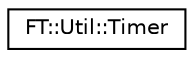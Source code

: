 digraph "Graphical Class Hierarchy"
{
 // LATEX_PDF_SIZE
  edge [fontname="Helvetica",fontsize="10",labelfontname="Helvetica",labelfontsize="10"];
  node [fontname="Helvetica",fontsize="10",shape=record];
  rankdir="LR";
  Node0 [label="FT::Util::Timer",height=0.2,width=0.4,color="black", fillcolor="white", style="filled",URL="$db/db7/classFT_1_1Util_1_1Timer.html",tooltip="class for timing things."];
}
